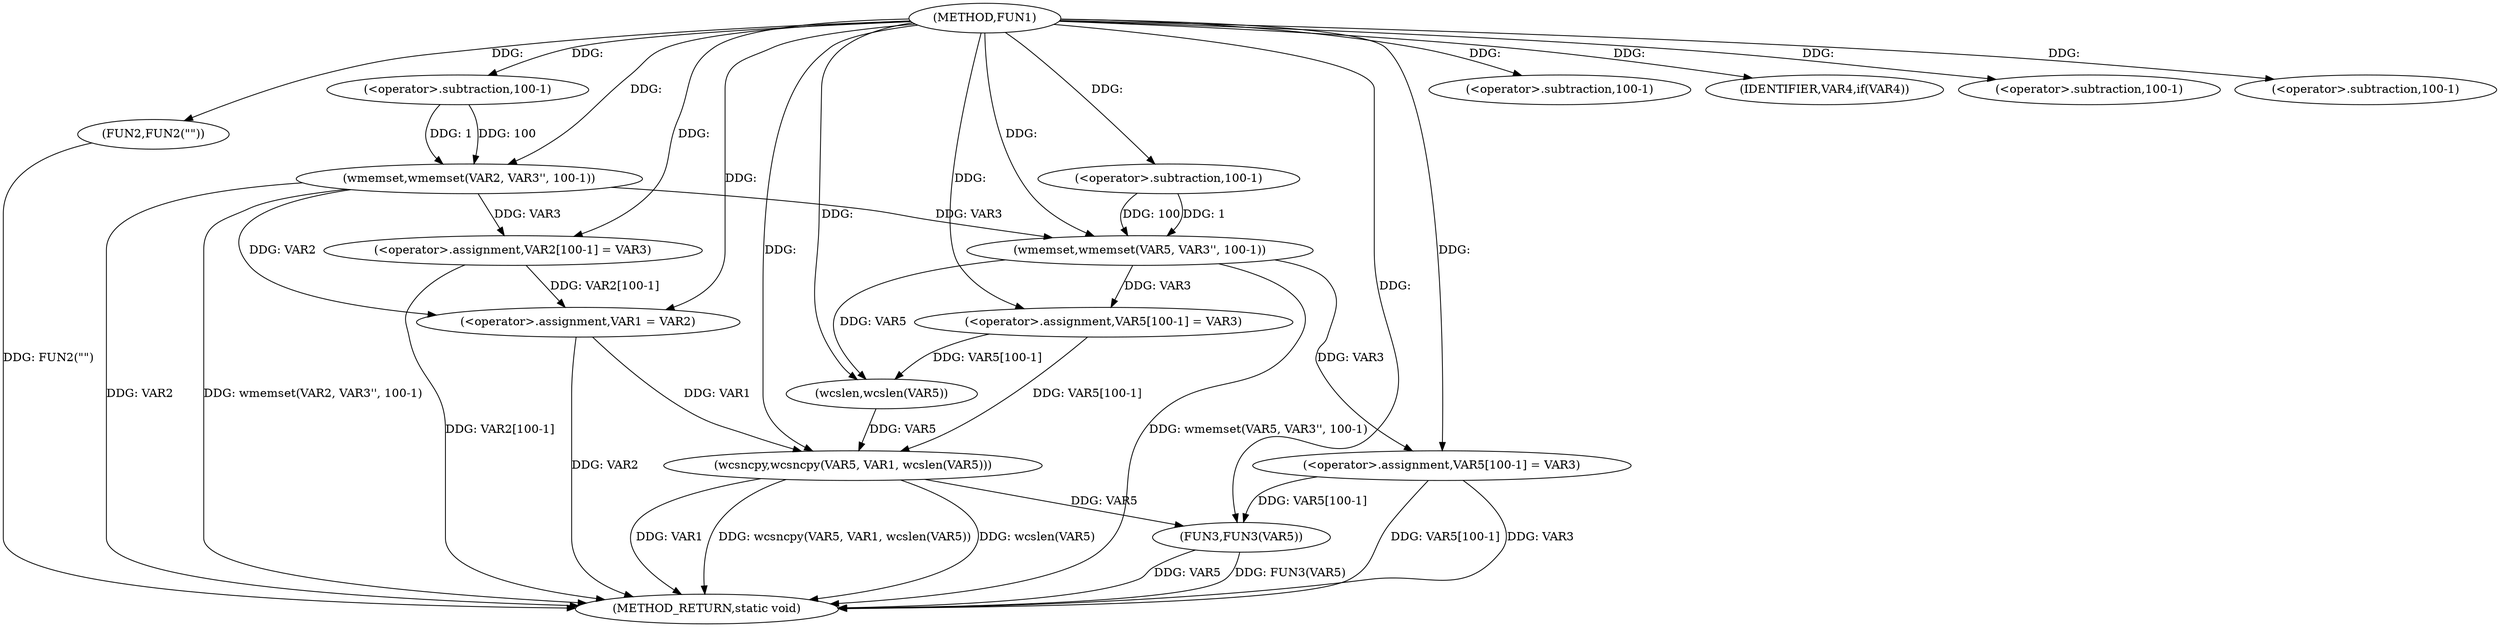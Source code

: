 digraph FUN1 {  
"1000100" [label = "(METHOD,FUN1)" ]
"1000156" [label = "(METHOD_RETURN,static void)" ]
"1000104" [label = "(wmemset,wmemset(VAR2, VAR3'', 100-1))" ]
"1000107" [label = "(<operator>.subtraction,100-1)" ]
"1000110" [label = "(<operator>.assignment,VAR2[100-1] = VAR3)" ]
"1000113" [label = "(<operator>.subtraction,100-1)" ]
"1000118" [label = "(IDENTIFIER,VAR4,if(VAR4))" ]
"1000120" [label = "(FUN2,FUN2(\"\"))" ]
"1000124" [label = "(<operator>.assignment,VAR1 = VAR2)" ]
"1000129" [label = "(wmemset,wmemset(VAR5, VAR3'', 100-1))" ]
"1000132" [label = "(<operator>.subtraction,100-1)" ]
"1000135" [label = "(<operator>.assignment,VAR5[100-1] = VAR3)" ]
"1000138" [label = "(<operator>.subtraction,100-1)" ]
"1000142" [label = "(wcsncpy,wcsncpy(VAR5, VAR1, wcslen(VAR5)))" ]
"1000145" [label = "(wcslen,wcslen(VAR5))" ]
"1000147" [label = "(<operator>.assignment,VAR5[100-1] = VAR3)" ]
"1000150" [label = "(<operator>.subtraction,100-1)" ]
"1000154" [label = "(FUN3,FUN3(VAR5))" ]
  "1000124" -> "1000156"  [ label = "DDG: VAR2"] 
  "1000142" -> "1000156"  [ label = "DDG: wcsncpy(VAR5, VAR1, wcslen(VAR5))"] 
  "1000104" -> "1000156"  [ label = "DDG: wmemset(VAR2, VAR3'', 100-1)"] 
  "1000104" -> "1000156"  [ label = "DDG: VAR2"] 
  "1000147" -> "1000156"  [ label = "DDG: VAR5[100-1]"] 
  "1000147" -> "1000156"  [ label = "DDG: VAR3"] 
  "1000154" -> "1000156"  [ label = "DDG: FUN3(VAR5)"] 
  "1000142" -> "1000156"  [ label = "DDG: wcslen(VAR5)"] 
  "1000129" -> "1000156"  [ label = "DDG: wmemset(VAR5, VAR3'', 100-1)"] 
  "1000154" -> "1000156"  [ label = "DDG: VAR5"] 
  "1000142" -> "1000156"  [ label = "DDG: VAR1"] 
  "1000120" -> "1000156"  [ label = "DDG: FUN2(\"\")"] 
  "1000110" -> "1000156"  [ label = "DDG: VAR2[100-1]"] 
  "1000100" -> "1000104"  [ label = "DDG: "] 
  "1000107" -> "1000104"  [ label = "DDG: 100"] 
  "1000107" -> "1000104"  [ label = "DDG: 1"] 
  "1000100" -> "1000107"  [ label = "DDG: "] 
  "1000104" -> "1000110"  [ label = "DDG: VAR3"] 
  "1000100" -> "1000110"  [ label = "DDG: "] 
  "1000100" -> "1000113"  [ label = "DDG: "] 
  "1000100" -> "1000118"  [ label = "DDG: "] 
  "1000100" -> "1000120"  [ label = "DDG: "] 
  "1000104" -> "1000124"  [ label = "DDG: VAR2"] 
  "1000110" -> "1000124"  [ label = "DDG: VAR2[100-1]"] 
  "1000100" -> "1000124"  [ label = "DDG: "] 
  "1000100" -> "1000129"  [ label = "DDG: "] 
  "1000104" -> "1000129"  [ label = "DDG: VAR3"] 
  "1000132" -> "1000129"  [ label = "DDG: 100"] 
  "1000132" -> "1000129"  [ label = "DDG: 1"] 
  "1000100" -> "1000132"  [ label = "DDG: "] 
  "1000129" -> "1000135"  [ label = "DDG: VAR3"] 
  "1000100" -> "1000135"  [ label = "DDG: "] 
  "1000100" -> "1000138"  [ label = "DDG: "] 
  "1000135" -> "1000142"  [ label = "DDG: VAR5[100-1]"] 
  "1000145" -> "1000142"  [ label = "DDG: VAR5"] 
  "1000100" -> "1000142"  [ label = "DDG: "] 
  "1000124" -> "1000142"  [ label = "DDG: VAR1"] 
  "1000129" -> "1000145"  [ label = "DDG: VAR5"] 
  "1000135" -> "1000145"  [ label = "DDG: VAR5[100-1]"] 
  "1000100" -> "1000145"  [ label = "DDG: "] 
  "1000100" -> "1000147"  [ label = "DDG: "] 
  "1000129" -> "1000147"  [ label = "DDG: VAR3"] 
  "1000100" -> "1000150"  [ label = "DDG: "] 
  "1000147" -> "1000154"  [ label = "DDG: VAR5[100-1]"] 
  "1000142" -> "1000154"  [ label = "DDG: VAR5"] 
  "1000100" -> "1000154"  [ label = "DDG: "] 
}
